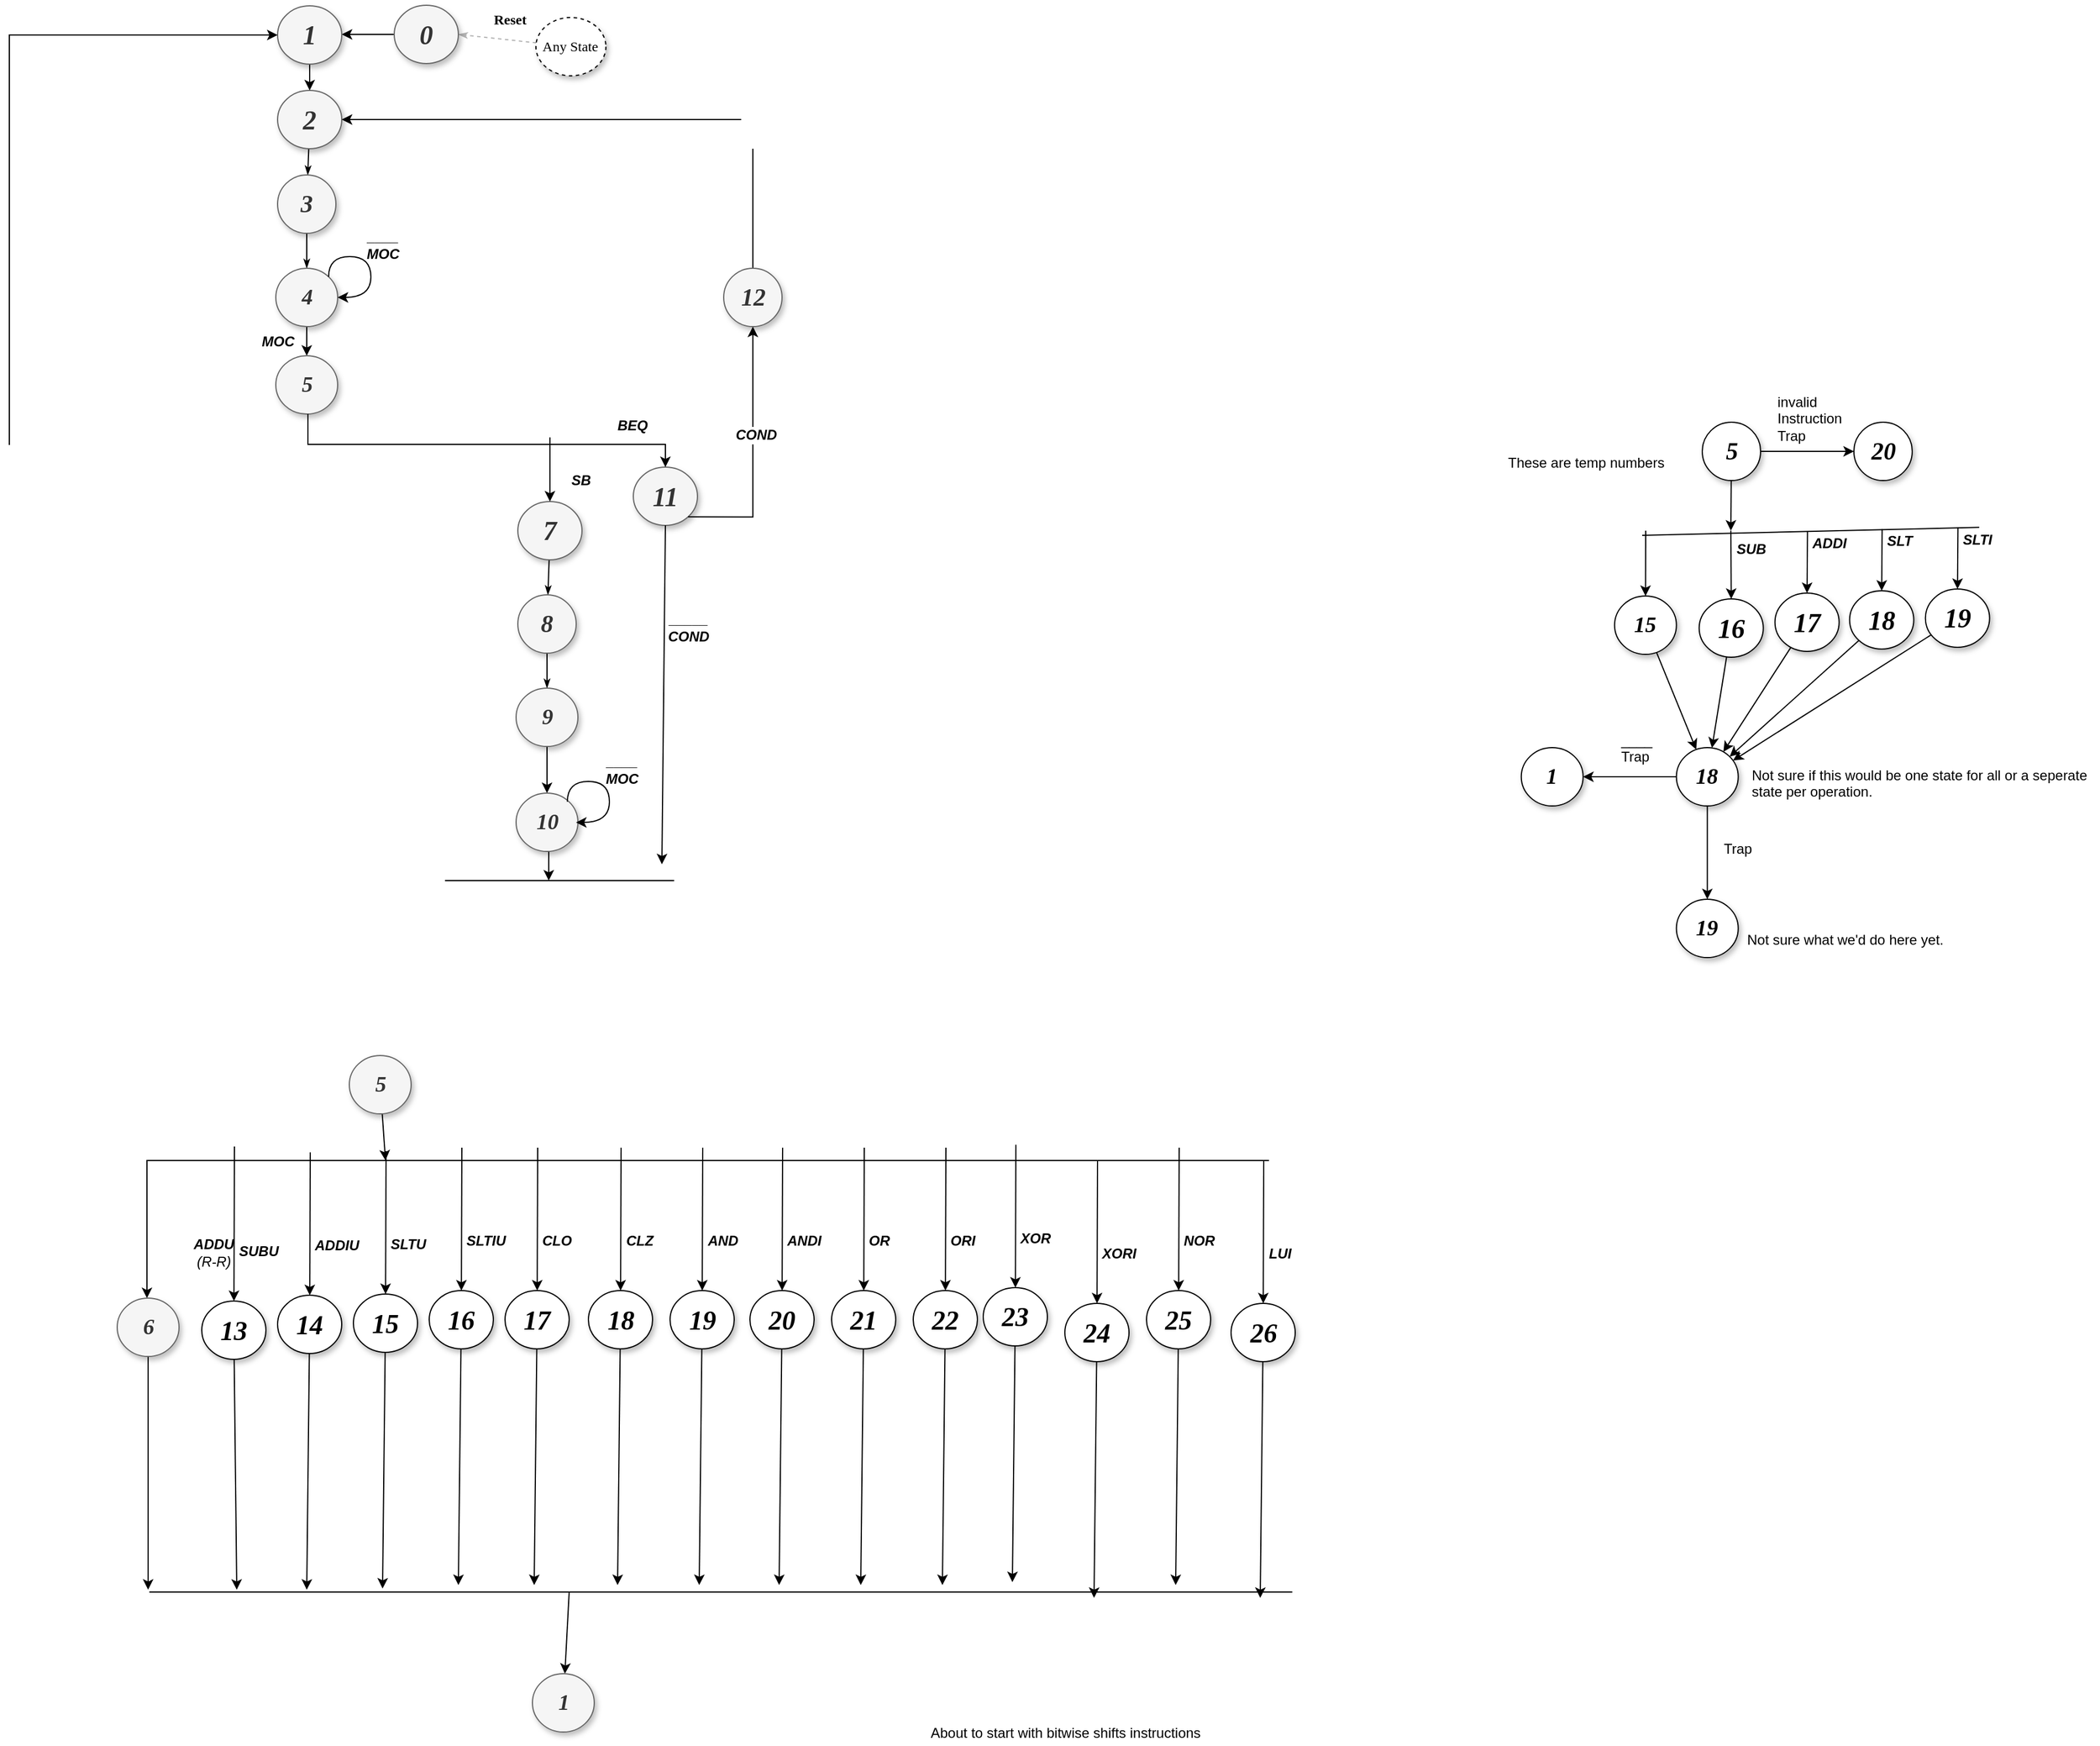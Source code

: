 <mxfile version="10.6.3" type="github"><diagram name="Page-1" id="42789a77-a242-8287-6e28-9cd8cfd52e62"><mxGraphModel dx="1248" dy="2668" grid="1" gridSize="10" guides="1" tooltips="1" connect="1" arrows="1" fold="1" page="1" pageScale="1" pageWidth="1100" pageHeight="850" background="#ffffff" math="0" shadow="0"><root><mxCell id="0"/><mxCell id="1" parent="0"/><mxCell id="1ea317790d2ca983-13" value="&lt;b&gt;Reset&lt;/b&gt;" style="edgeStyle=none;rounded=1;html=1;labelBackgroundColor=none;startArrow=none;startFill=0;startSize=5;endArrow=classicThin;endFill=1;endSize=5;jettySize=auto;orthogonalLoop=1;strokeColor=#B3B3B3;strokeWidth=1;fontFamily=Verdana;fontSize=12;fontColor=#000000;dashed=1;entryX=1;entryY=0.5;entryDx=0;entryDy=0;" parent="1" source="1ea317790d2ca983-1" target="uKqxwGR0IimlFFaPbbWv-47" edge="1"><mxGeometry x="-0.274" y="-17" relative="1" as="geometry"><mxPoint as="offset"/><mxPoint x="511.5" y="20" as="targetPoint"/></mxGeometry></mxCell><mxCell id="1ea317790d2ca983-1" value="Any State" style="ellipse;whiteSpace=wrap;html=1;rounded=0;shadow=1;comic=0;labelBackgroundColor=none;strokeColor=#000000;strokeWidth=1;fillColor=#FFFFFF;fontFamily=Verdana;fontSize=12;fontColor=#000000;align=center;dashed=1;" parent="1" vertex="1"><mxGeometry x="541.483" y="-40" width="60" height="50" as="geometry"/></mxCell><mxCell id="1ea317790d2ca983-19" value="" style="edgeStyle=none;rounded=1;html=1;labelBackgroundColor=none;startArrow=none;startFill=0;startSize=5;endArrow=classicThin;endFill=1;endSize=5;jettySize=auto;orthogonalLoop=1;strokeColor=#000000;strokeWidth=1;fontFamily=Verdana;fontSize=12;fontColor=#000000;" parent="1" source="1ea317790d2ca983-9" target="1ea317790d2ca983-10" edge="1"><mxGeometry relative="1" as="geometry"/></mxCell><mxCell id="1ea317790d2ca983-9" value="&lt;b&gt;&lt;i&gt;&lt;font style=&quot;font-size: 23px&quot;&gt;2&lt;/font&gt;&lt;/i&gt;&lt;/b&gt;" style="ellipse;whiteSpace=wrap;html=1;rounded=0;shadow=1;comic=0;labelBackgroundColor=none;strokeColor=#666666;strokeWidth=1;fillColor=#f5f5f5;fontFamily=Verdana;fontSize=12;fontColor=#333333;align=center;" parent="1" vertex="1"><mxGeometry x="320" y="22.5" width="55" height="50" as="geometry"/></mxCell><mxCell id="aKx4nscTGAMeIMMqZuMY-2" value="" style="edgeStyle=orthogonalEdgeStyle;rounded=0;orthogonalLoop=1;jettySize=auto;html=1;exitX=0;exitY=0.5;exitDx=0;exitDy=0;" parent="1" source="uKqxwGR0IimlFFaPbbWv-47" target="aKx4nscTGAMeIMMqZuMY-1" edge="1"><mxGeometry relative="1" as="geometry"><Array as="points"><mxPoint x="401.5" y="-26"/><mxPoint x="401.5" y="-26"/></Array></mxGeometry></mxCell><mxCell id="uKqxwGR0IimlFFaPbbWv-47" value="&lt;b&gt;&lt;i&gt;&lt;font style=&quot;font-size: 23px&quot;&gt;0&lt;/font&gt;&lt;/i&gt;&lt;/b&gt;" style="ellipse;whiteSpace=wrap;html=1;rounded=0;shadow=1;comic=0;labelBackgroundColor=none;strokeColor=#666666;strokeWidth=1;fillColor=#f5f5f5;fontFamily=Verdana;fontSize=12;fontColor=#333333;align=center;" parent="1" vertex="1"><mxGeometry x="420" y="-50.5" width="55" height="50" as="geometry"/></mxCell><mxCell id="aKx4nscTGAMeIMMqZuMY-3" value="" style="edgeStyle=orthogonalEdgeStyle;rounded=0;orthogonalLoop=1;jettySize=auto;html=1;entryX=0.5;entryY=0;entryDx=0;entryDy=0;" parent="1" source="aKx4nscTGAMeIMMqZuMY-1" target="1ea317790d2ca983-9" edge="1"><mxGeometry relative="1" as="geometry"><mxPoint x="347.5" y="80" as="targetPoint"/><Array as="points"/></mxGeometry></mxCell><mxCell id="aKx4nscTGAMeIMMqZuMY-1" value="&lt;b&gt;&lt;i&gt;&lt;font style=&quot;font-size: 23px&quot;&gt;1&lt;/font&gt;&lt;/i&gt;&lt;/b&gt;" style="ellipse;whiteSpace=wrap;html=1;rounded=0;shadow=1;comic=0;labelBackgroundColor=none;strokeColor=#666666;strokeWidth=1;fillColor=#f5f5f5;fontFamily=Verdana;fontSize=12;fontColor=#333333;align=center;" parent="1" vertex="1"><mxGeometry x="320" y="-50" width="55" height="50" as="geometry"/></mxCell><mxCell id="1ea317790d2ca983-20" value="" style="edgeStyle=none;rounded=1;html=1;labelBackgroundColor=none;startArrow=none;startFill=0;startSize=5;endArrow=classicThin;endFill=1;endSize=5;jettySize=auto;orthogonalLoop=1;strokeColor=#000000;strokeWidth=1;fontFamily=Verdana;fontSize=12;fontColor=#000000;" parent="1" source="1ea317790d2ca983-10" target="1ea317790d2ca983-11" edge="1"><mxGeometry relative="1" as="geometry"/></mxCell><mxCell id="1ea317790d2ca983-10" value="&lt;span&gt;&lt;b&gt;&lt;i&gt;&lt;font style=&quot;font-size: 21px&quot;&gt;3&lt;/font&gt;&lt;/i&gt;&lt;/b&gt;&lt;/span&gt;" style="ellipse;whiteSpace=wrap;html=1;rounded=0;shadow=1;comic=0;labelBackgroundColor=none;strokeColor=#666666;strokeWidth=1;fillColor=#f5f5f5;fontFamily=Verdana;fontSize=12;fontColor=#333333;align=center;" parent="1" vertex="1"><mxGeometry x="320" y="95" width="50" height="50" as="geometry"/></mxCell><mxCell id="bcud0nFX6ZGwP2E4GqIH-2" value="" style="edgeStyle=orthogonalEdgeStyle;rounded=0;orthogonalLoop=1;jettySize=auto;html=1;" parent="1" source="1ea317790d2ca983-11" target="bcud0nFX6ZGwP2E4GqIH-1" edge="1"><mxGeometry relative="1" as="geometry"/></mxCell><mxCell id="1ea317790d2ca983-11" value="&lt;span&gt;&lt;b&gt;&lt;i&gt;&lt;font style=&quot;font-size: 19px&quot;&gt;4&lt;/font&gt;&lt;/i&gt;&lt;/b&gt;&lt;/span&gt;" style="ellipse;whiteSpace=wrap;html=1;rounded=0;shadow=1;comic=0;labelBackgroundColor=none;strokeColor=#666666;strokeWidth=1;fillColor=#f5f5f5;fontFamily=Verdana;fontSize=12;fontColor=#333333;align=center;" parent="1" vertex="1"><mxGeometry x="318.5" y="175" width="53" height="50" as="geometry"/></mxCell><mxCell id="bcud0nFX6ZGwP2E4GqIH-1" value="&lt;span&gt;&lt;b&gt;&lt;i&gt;&lt;font style=&quot;font-size: 19px&quot;&gt;5&lt;/font&gt;&lt;/i&gt;&lt;/b&gt;&lt;/span&gt;" style="ellipse;whiteSpace=wrap;html=1;rounded=0;shadow=1;comic=0;labelBackgroundColor=none;strokeColor=#666666;strokeWidth=1;fillColor=#f5f5f5;fontFamily=Verdana;fontSize=12;fontColor=#333333;align=center;" parent="1" vertex="1"><mxGeometry x="318.5" y="250" width="53" height="50" as="geometry"/></mxCell><mxCell id="iE-XOIRhgxUjTZOWVVyg-8" style="edgeStyle=orthogonalEdgeStyle;rounded=0;orthogonalLoop=1;jettySize=auto;html=1;exitX=1;exitY=0;exitDx=0;exitDy=0;entryX=1;entryY=0.5;entryDx=0;entryDy=0;curved=1;" parent="1" source="1ea317790d2ca983-11" target="1ea317790d2ca983-11" edge="1"><mxGeometry relative="1" as="geometry"><Array as="points"><mxPoint x="364" y="165"/><mxPoint x="400" y="165"/><mxPoint x="400" y="200"/></Array></mxGeometry></mxCell><mxCell id="uKqxwGR0IimlFFaPbbWv-1" value="&lt;b&gt;&lt;i&gt;____&lt;br&gt;MOC&lt;/i&gt;&lt;/b&gt;" style="text;html=1;resizable=0;points=[];align=center;verticalAlign=middle;labelBackgroundColor=#ffffff;horizontal=1;" parent="iE-XOIRhgxUjTZOWVVyg-8" vertex="1" connectable="0"><mxGeometry x="-0.225" y="-4" relative="1" as="geometry"><mxPoint x="18" y="-14" as="offset"/></mxGeometry></mxCell><mxCell id="bcud0nFX6ZGwP2E4GqIH-3" value="&lt;b&gt;&lt;i&gt;MOC&lt;/i&gt;&lt;/b&gt;" style="text;html=1;resizable=0;points=[];align=center;verticalAlign=middle;labelBackgroundColor=#ffffff;horizontal=1;" parent="iE-XOIRhgxUjTZOWVVyg-8" vertex="1" connectable="0"><mxGeometry x="-0.225" y="-4" relative="1" as="geometry"><mxPoint x="-72" y="68.5" as="offset"/></mxGeometry></mxCell><mxCell id="uKqxwGR0IimlFFaPbbWv-10" value="" style="endArrow=classic;html=1;edgeStyle=orthogonalEdgeStyle;rounded=0;" parent="1" target="aKx4nscTGAMeIMMqZuMY-1" edge="1"><mxGeometry width="50" height="50" relative="1" as="geometry"><mxPoint x="660" y="700" as="sourcePoint"/><mxPoint x="68.5" y="245" as="targetPoint"/><Array as="points"><mxPoint x="90" y="700"/><mxPoint x="90" y="-25"/></Array></mxGeometry></mxCell><mxCell id="uKqxwGR0IimlFFaPbbWv-19" value="" style="edgeStyle=none;rounded=1;html=1;labelBackgroundColor=none;startArrow=none;startFill=0;startSize=5;endArrow=classicThin;endFill=1;endSize=5;jettySize=auto;orthogonalLoop=1;strokeColor=#000000;strokeWidth=1;fontFamily=Verdana;fontSize=12;fontColor=#000000;" parent="1" source="uKqxwGR0IimlFFaPbbWv-20" target="uKqxwGR0IimlFFaPbbWv-22" edge="1"><mxGeometry relative="1" as="geometry"/></mxCell><mxCell id="uKqxwGR0IimlFFaPbbWv-20" value="&lt;span style=&quot;font-size: 23px&quot;&gt;&lt;b&gt;&lt;i&gt;7&lt;/i&gt;&lt;/b&gt;&lt;/span&gt;" style="ellipse;whiteSpace=wrap;html=1;rounded=0;shadow=1;comic=0;labelBackgroundColor=none;strokeColor=#666666;strokeWidth=1;fillColor=#f5f5f5;fontFamily=Verdana;fontSize=12;fontColor=#333333;align=center;" parent="1" vertex="1"><mxGeometry x="526" y="375" width="55" height="50" as="geometry"/></mxCell><mxCell id="uKqxwGR0IimlFFaPbbWv-21" value="" style="edgeStyle=none;rounded=1;html=1;labelBackgroundColor=none;startArrow=none;startFill=0;startSize=5;endArrow=classicThin;endFill=1;endSize=5;jettySize=auto;orthogonalLoop=1;strokeColor=#000000;strokeWidth=1;fontFamily=Verdana;fontSize=12;fontColor=#000000;" parent="1" source="uKqxwGR0IimlFFaPbbWv-22" target="uKqxwGR0IimlFFaPbbWv-24" edge="1"><mxGeometry relative="1" as="geometry"/></mxCell><mxCell id="uKqxwGR0IimlFFaPbbWv-22" value="&lt;span&gt;&lt;b&gt;&lt;i&gt;&lt;font style=&quot;font-size: 21px&quot;&gt;8&lt;/font&gt;&lt;/i&gt;&lt;/b&gt;&lt;/span&gt;" style="ellipse;whiteSpace=wrap;html=1;rounded=0;shadow=1;comic=0;labelBackgroundColor=none;strokeColor=#666666;strokeWidth=1;fillColor=#f5f5f5;fontFamily=Verdana;fontSize=12;fontColor=#333333;align=center;" parent="1" vertex="1"><mxGeometry x="526" y="455" width="50" height="50" as="geometry"/></mxCell><mxCell id="uKqxwGR0IimlFFaPbbWv-28" value="" style="edgeStyle=orthogonalEdgeStyle;rounded=0;orthogonalLoop=1;jettySize=auto;html=1;" parent="1" source="uKqxwGR0IimlFFaPbbWv-24" target="uKqxwGR0IimlFFaPbbWv-27" edge="1"><mxGeometry relative="1" as="geometry"/></mxCell><mxCell id="uKqxwGR0IimlFFaPbbWv-24" value="&lt;span&gt;&lt;b&gt;&lt;i&gt;&lt;font style=&quot;font-size: 19px&quot;&gt;9&lt;/font&gt;&lt;/i&gt;&lt;/b&gt;&lt;/span&gt;" style="ellipse;whiteSpace=wrap;html=1;rounded=0;shadow=1;comic=0;labelBackgroundColor=none;strokeColor=#666666;strokeWidth=1;fillColor=#f5f5f5;fontFamily=Verdana;fontSize=12;fontColor=#333333;align=center;" parent="1" vertex="1"><mxGeometry x="524.5" y="535" width="53" height="50" as="geometry"/></mxCell><mxCell id="uKqxwGR0IimlFFaPbbWv-29" style="edgeStyle=orthogonalEdgeStyle;rounded=0;orthogonalLoop=1;jettySize=auto;html=1;exitX=0.5;exitY=1;exitDx=0;exitDy=0;strokeColor=#000000;" parent="1" source="uKqxwGR0IimlFFaPbbWv-27" edge="1"><mxGeometry relative="1" as="geometry"><mxPoint x="552.5" y="700" as="targetPoint"/></mxGeometry></mxCell><mxCell id="uKqxwGR0IimlFFaPbbWv-27" value="&lt;span&gt;&lt;b&gt;&lt;i&gt;&lt;font style=&quot;font-size: 19px&quot;&gt;10&lt;/font&gt;&lt;/i&gt;&lt;/b&gt;&lt;/span&gt;" style="ellipse;whiteSpace=wrap;html=1;rounded=0;shadow=1;comic=0;labelBackgroundColor=none;strokeColor=#666666;strokeWidth=1;fillColor=#f5f5f5;fontFamily=Verdana;fontSize=12;fontColor=#333333;align=center;" parent="1" vertex="1"><mxGeometry x="524.5" y="625" width="53" height="50" as="geometry"/></mxCell><mxCell id="uKqxwGR0IimlFFaPbbWv-31" style="edgeStyle=orthogonalEdgeStyle;rounded=0;orthogonalLoop=1;jettySize=auto;html=1;exitX=1;exitY=0;exitDx=0;exitDy=0;entryX=1;entryY=0.5;entryDx=0;entryDy=0;curved=1;" parent="1" edge="1"><mxGeometry relative="1" as="geometry"><Array as="points"><mxPoint x="568.5" y="615"/><mxPoint x="604.5" y="615"/><mxPoint x="604.5" y="650"/></Array><mxPoint x="568.429" y="632.429" as="sourcePoint"/><mxPoint x="575.857" y="650.143" as="targetPoint"/></mxGeometry></mxCell><mxCell id="uKqxwGR0IimlFFaPbbWv-32" value="&lt;b&gt;&lt;i&gt;____&lt;br&gt;MOC&lt;/i&gt;&lt;/b&gt;" style="text;html=1;resizable=0;points=[];align=center;verticalAlign=middle;labelBackgroundColor=#ffffff;horizontal=1;" parent="uKqxwGR0IimlFFaPbbWv-31" vertex="1" connectable="0"><mxGeometry x="-0.225" y="-4" relative="1" as="geometry"><mxPoint x="18" y="-14" as="offset"/></mxGeometry></mxCell><mxCell id="uKqxwGR0IimlFFaPbbWv-34" value="&lt;span style=&quot;font-size: 23px&quot;&gt;&lt;b&gt;&lt;i&gt;11&lt;/i&gt;&lt;/b&gt;&lt;/span&gt;" style="ellipse;whiteSpace=wrap;html=1;rounded=0;shadow=1;comic=0;labelBackgroundColor=none;strokeColor=#666666;strokeWidth=1;fillColor=#f5f5f5;fontFamily=Verdana;fontSize=12;fontColor=#333333;align=center;" parent="1" vertex="1"><mxGeometry x="625" y="345.5" width="55" height="50" as="geometry"/></mxCell><mxCell id="uKqxwGR0IimlFFaPbbWv-39" style="rounded=0;jumpSize=0;orthogonalLoop=1;jettySize=auto;html=1;exitX=0.5;exitY=1;exitDx=0;exitDy=0;strokeColor=#000000;" parent="1" source="uKqxwGR0IimlFFaPbbWv-34" edge="1"><mxGeometry relative="1" as="geometry"><mxPoint x="649.5" y="686" as="targetPoint"/><mxPoint x="650.5" y="476" as="sourcePoint"/></mxGeometry></mxCell><mxCell id="uKqxwGR0IimlFFaPbbWv-42" value="&lt;b&gt;&lt;i&gt;_____&lt;br&gt;COND&lt;/i&gt;&lt;/b&gt;&lt;br&gt;" style="text;html=1;resizable=0;points=[];align=center;verticalAlign=middle;labelBackgroundColor=#ffffff;" parent="uKqxwGR0IimlFFaPbbWv-39" vertex="1" connectable="0"><mxGeometry x="-0.396" y="2" relative="1" as="geometry"><mxPoint x="18" as="offset"/></mxGeometry></mxCell><mxCell id="uKqxwGR0IimlFFaPbbWv-41" value="" style="edgeStyle=orthogonalEdgeStyle;rounded=0;jumpSize=0;orthogonalLoop=1;jettySize=auto;html=1;strokeColor=#000000;exitX=1;exitY=1;exitDx=0;exitDy=0;" parent="1" source="uKqxwGR0IimlFFaPbbWv-34" target="uKqxwGR0IimlFFaPbbWv-40" edge="1"><mxGeometry relative="1" as="geometry"><mxPoint x="674.995" y="451" as="sourcePoint"/></mxGeometry></mxCell><mxCell id="uKqxwGR0IimlFFaPbbWv-44" value="&lt;b&gt;&lt;i&gt;COND&lt;/i&gt;&lt;/b&gt;" style="text;html=1;resizable=0;points=[];align=center;verticalAlign=middle;labelBackgroundColor=#ffffff;" parent="uKqxwGR0IimlFFaPbbWv-41" vertex="1" connectable="0"><mxGeometry x="0.002" y="-5" relative="1" as="geometry"><mxPoint x="-3" y="-17" as="offset"/></mxGeometry></mxCell><mxCell id="uKqxwGR0IimlFFaPbbWv-43" style="edgeStyle=orthogonalEdgeStyle;rounded=0;jumpSize=0;orthogonalLoop=1;jettySize=auto;html=1;strokeColor=#000000;entryX=1;entryY=0.5;entryDx=0;entryDy=0;" parent="1" source="uKqxwGR0IimlFFaPbbWv-40" target="1ea317790d2ca983-9" edge="1"><mxGeometry relative="1" as="geometry"><mxPoint x="596.5" y="650" as="targetPoint"/><Array as="points"><mxPoint x="728" y="48"/></Array></mxGeometry></mxCell><mxCell id="uKqxwGR0IimlFFaPbbWv-40" value="&lt;span&gt;&lt;b&gt;&lt;i&gt;&lt;font style=&quot;font-size: 21px&quot;&gt;12&lt;/font&gt;&lt;/i&gt;&lt;/b&gt;&lt;/span&gt;" style="ellipse;whiteSpace=wrap;html=1;rounded=0;shadow=1;comic=0;labelBackgroundColor=none;strokeColor=#666666;strokeWidth=1;fillColor=#f5f5f5;fontFamily=Verdana;fontSize=12;fontColor=#333333;align=center;" parent="1" vertex="1"><mxGeometry x="702.5" y="175" width="50" height="50" as="geometry"/></mxCell><mxCell id="uKqxwGR0IimlFFaPbbWv-37" value="" style="endArrow=classic;html=1;strokeColor=#000000;edgeStyle=orthogonalEdgeStyle;rounded=0;jumpSize=0;entryX=0.5;entryY=0;entryDx=0;entryDy=0;" parent="1" target="uKqxwGR0IimlFFaPbbWv-34" edge="1" source="bcud0nFX6ZGwP2E4GqIH-1"><mxGeometry width="50" height="50" relative="1" as="geometry"><mxPoint x="210" y="325" as="sourcePoint"/><mxPoint x="501" y="354.5" as="targetPoint"/><Array as="points"><mxPoint x="346" y="326"/><mxPoint x="653" y="326"/></Array></mxGeometry></mxCell><mxCell id="uKqxwGR0IimlFFaPbbWv-38" value="&lt;b&gt;&lt;i&gt;BEQ&lt;/i&gt;&lt;/b&gt;" style="text;html=1;resizable=0;points=[];align=center;verticalAlign=middle;labelBackgroundColor=#ffffff;" parent="uKqxwGR0IimlFFaPbbWv-37" vertex="1" connectable="0"><mxGeometry x="0.75" relative="1" as="geometry"><mxPoint x="-4" y="-16" as="offset"/></mxGeometry></mxCell><mxCell id="tsLCzt4dlTwDouyUtB1z-1" value="" style="endArrow=classic;html=1;" parent="1" target="uKqxwGR0IimlFFaPbbWv-20" edge="1"><mxGeometry width="50" height="50" relative="1" as="geometry"><mxPoint x="553.5" y="320" as="sourcePoint"/><mxPoint x="958.5" y="320" as="targetPoint"/></mxGeometry></mxCell><mxCell id="tsLCzt4dlTwDouyUtB1z-2" value="&lt;b&gt;&lt;i&gt;SB&lt;/i&gt;&lt;/b&gt;" style="text;html=1;resizable=0;points=[];autosize=1;align=left;verticalAlign=top;spacingTop=-4;" parent="1" vertex="1"><mxGeometry x="569.5" y="347" width="30" height="20" as="geometry"/></mxCell><mxCell id="JVg4VYo9hNGyhG9jcQ3E-26" value="" style="edgeStyle=none;rounded=0;orthogonalLoop=1;jettySize=auto;html=1;" edge="1" parent="1" source="JVg4VYo9hNGyhG9jcQ3E-13" target="JVg4VYo9hNGyhG9jcQ3E-25"><mxGeometry relative="1" as="geometry"/></mxCell><mxCell id="JVg4VYo9hNGyhG9jcQ3E-13" value="&lt;span&gt;&lt;b&gt;&lt;i&gt;&lt;font style=&quot;font-size: 19px&quot;&gt;15&lt;/font&gt;&lt;/i&gt;&lt;/b&gt;&lt;/span&gt;" style="ellipse;whiteSpace=wrap;html=1;rounded=0;shadow=1;comic=0;labelBackgroundColor=none;strokeColor=#000000;strokeWidth=1;fillColor=#FFFFFF;fontFamily=Verdana;fontSize=12;fontColor=#000000;align=center;" vertex="1" parent="1"><mxGeometry x="1466.327" y="456" width="53" height="50" as="geometry"/></mxCell><mxCell id="JVg4VYo9hNGyhG9jcQ3E-30" value="" style="edgeStyle=none;rounded=0;orthogonalLoop=1;jettySize=auto;html=1;" edge="1" parent="1" source="JVg4VYo9hNGyhG9jcQ3E-25" target="JVg4VYo9hNGyhG9jcQ3E-29"><mxGeometry relative="1" as="geometry"/></mxCell><mxCell id="JVg4VYo9hNGyhG9jcQ3E-33" value="" style="edgeStyle=none;rounded=0;orthogonalLoop=1;jettySize=auto;html=1;" edge="1" parent="1" source="JVg4VYo9hNGyhG9jcQ3E-25" target="JVg4VYo9hNGyhG9jcQ3E-32"><mxGeometry relative="1" as="geometry"/></mxCell><mxCell id="JVg4VYo9hNGyhG9jcQ3E-25" value="&lt;span&gt;&lt;b&gt;&lt;i&gt;&lt;font style=&quot;font-size: 19px&quot;&gt;18&lt;/font&gt;&lt;/i&gt;&lt;/b&gt;&lt;/span&gt;" style="ellipse;whiteSpace=wrap;html=1;rounded=0;shadow=1;comic=0;labelBackgroundColor=none;strokeColor=#000000;strokeWidth=1;fillColor=#FFFFFF;fontFamily=Verdana;fontSize=12;fontColor=#000000;align=center;" vertex="1" parent="1"><mxGeometry x="1519.327" y="586" width="53" height="50" as="geometry"/></mxCell><mxCell id="JVg4VYo9hNGyhG9jcQ3E-32" value="&lt;span&gt;&lt;b&gt;&lt;i&gt;&lt;font style=&quot;font-size: 19px&quot;&gt;19&lt;/font&gt;&lt;/i&gt;&lt;/b&gt;&lt;/span&gt;" style="ellipse;whiteSpace=wrap;html=1;rounded=0;shadow=1;comic=0;labelBackgroundColor=none;strokeColor=#000000;strokeWidth=1;fillColor=#FFFFFF;fontFamily=Verdana;fontSize=12;fontColor=#000000;align=center;" vertex="1" parent="1"><mxGeometry x="1519.327" y="716" width="53" height="50" as="geometry"/></mxCell><mxCell id="JVg4VYo9hNGyhG9jcQ3E-29" value="&lt;span&gt;&lt;b&gt;&lt;i&gt;&lt;font style=&quot;font-size: 19px&quot;&gt;1&lt;/font&gt;&lt;/i&gt;&lt;/b&gt;&lt;/span&gt;" style="ellipse;whiteSpace=wrap;html=1;rounded=0;shadow=1;comic=0;labelBackgroundColor=none;strokeColor=#000000;strokeWidth=1;fillColor=#FFFFFF;fontFamily=Verdana;fontSize=12;fontColor=#000000;align=center;" vertex="1" parent="1"><mxGeometry x="1386.327" y="586" width="53" height="50" as="geometry"/></mxCell><mxCell id="JVg4VYo9hNGyhG9jcQ3E-14" value="&lt;span style=&quot;font-size: 23px&quot;&gt;&lt;b&gt;&lt;i&gt;16&lt;/i&gt;&lt;/b&gt;&lt;/span&gt;" style="ellipse;whiteSpace=wrap;html=1;rounded=0;shadow=1;comic=0;labelBackgroundColor=none;strokeColor=#000000;strokeWidth=1;fillColor=#FFFFFF;fontFamily=Verdana;fontSize=12;fontColor=#000000;align=center;" vertex="1" parent="1"><mxGeometry x="1538.827" y="458.5" width="55" height="50" as="geometry"/></mxCell><mxCell id="JVg4VYo9hNGyhG9jcQ3E-15" value="&lt;b&gt;&lt;i&gt;SUB&lt;/i&gt;&lt;/b&gt;" style="text;html=1;resizable=0;points=[];autosize=1;align=left;verticalAlign=top;spacingTop=-4;" vertex="1" parent="1"><mxGeometry x="1568.827" y="406" width="40" height="20" as="geometry"/></mxCell><mxCell id="JVg4VYo9hNGyhG9jcQ3E-16" value="&lt;span style=&quot;font-size: 23px&quot;&gt;&lt;b&gt;&lt;i&gt;17&lt;/i&gt;&lt;/b&gt;&lt;/span&gt;" style="ellipse;whiteSpace=wrap;html=1;rounded=0;shadow=1;comic=0;labelBackgroundColor=none;strokeColor=#000000;strokeWidth=1;fillColor=#FFFFFF;fontFamily=Verdana;fontSize=12;fontColor=#000000;align=center;" vertex="1" parent="1"><mxGeometry x="1603.827" y="453.5" width="55" height="50" as="geometry"/></mxCell><mxCell id="JVg4VYo9hNGyhG9jcQ3E-17" value="&lt;b&gt;&lt;i&gt;ADDI&lt;/i&gt;&lt;/b&gt;" style="text;html=1;resizable=0;points=[];autosize=1;align=left;verticalAlign=top;spacingTop=-4;" vertex="1" parent="1"><mxGeometry x="1633.827" y="401" width="40" height="20" as="geometry"/></mxCell><mxCell id="JVg4VYo9hNGyhG9jcQ3E-19" value="" style="endArrow=classic;html=1;" edge="1" parent="1" target="JVg4VYo9hNGyhG9jcQ3E-13"><mxGeometry width="50" height="50" relative="1" as="geometry"><mxPoint x="1493" y="400" as="sourcePoint"/><mxPoint x="1400" y="410" as="targetPoint"/></mxGeometry></mxCell><mxCell id="JVg4VYo9hNGyhG9jcQ3E-20" value="" style="endArrow=classic;html=1;" edge="1" parent="1" target="JVg4VYo9hNGyhG9jcQ3E-14"><mxGeometry width="50" height="50" relative="1" as="geometry"><mxPoint x="1566" y="400" as="sourcePoint"/><mxPoint x="1500" y="640" as="targetPoint"/></mxGeometry></mxCell><mxCell id="JVg4VYo9hNGyhG9jcQ3E-21" value="" style="endArrow=classic;html=1;exitX=-0.053;exitY=-0.02;exitDx=0;exitDy=0;exitPerimeter=0;" edge="1" parent="1" source="JVg4VYo9hNGyhG9jcQ3E-17" target="JVg4VYo9hNGyhG9jcQ3E-16"><mxGeometry width="50" height="50" relative="1" as="geometry"><mxPoint x="1600" y="610" as="sourcePoint"/><mxPoint x="1650" y="560" as="targetPoint"/></mxGeometry></mxCell><mxCell id="JVg4VYo9hNGyhG9jcQ3E-22" value="" style="endArrow=none;html=1;entryX=0.403;entryY=-0.018;entryDx=0;entryDy=0;entryPerimeter=0;" edge="1" parent="1" target="JVg4VYo9hNGyhG9jcQ3E-75"><mxGeometry width="50" height="50" relative="1" as="geometry"><mxPoint x="1490" y="404" as="sourcePoint"/><mxPoint x="570" y="730" as="targetPoint"/></mxGeometry></mxCell><mxCell id="JVg4VYo9hNGyhG9jcQ3E-80" value="" style="edgeStyle=none;rounded=0;orthogonalLoop=1;jettySize=auto;html=1;" edge="1" parent="1" source="JVg4VYo9hNGyhG9jcQ3E-23" target="JVg4VYo9hNGyhG9jcQ3E-79"><mxGeometry relative="1" as="geometry"/></mxCell><mxCell id="JVg4VYo9hNGyhG9jcQ3E-23" value="&lt;span&gt;&lt;b&gt;&lt;i&gt;&lt;font style=&quot;font-size: 21px&quot;&gt;5&lt;/font&gt;&lt;/i&gt;&lt;/b&gt;&lt;/span&gt;" style="ellipse;whiteSpace=wrap;html=1;rounded=0;shadow=1;comic=0;labelBackgroundColor=none;strokeColor=#000000;strokeWidth=1;fillColor=#FFFFFF;fontFamily=Verdana;fontSize=12;fontColor=#000000;align=center;" vertex="1" parent="1"><mxGeometry x="1541.5" y="307" width="50" height="50" as="geometry"/></mxCell><mxCell id="JVg4VYo9hNGyhG9jcQ3E-79" value="&lt;span&gt;&lt;b&gt;&lt;i&gt;&lt;font style=&quot;font-size: 21px&quot;&gt;20&lt;/font&gt;&lt;/i&gt;&lt;/b&gt;&lt;/span&gt;" style="ellipse;whiteSpace=wrap;html=1;rounded=0;shadow=1;comic=0;labelBackgroundColor=none;strokeColor=#000000;strokeWidth=1;fillColor=#FFFFFF;fontFamily=Verdana;fontSize=12;fontColor=#000000;align=center;" vertex="1" parent="1"><mxGeometry x="1671.5" y="307" width="50" height="50" as="geometry"/></mxCell><mxCell id="JVg4VYo9hNGyhG9jcQ3E-24" value="" style="endArrow=classic;html=1;" edge="1" parent="1" source="JVg4VYo9hNGyhG9jcQ3E-23"><mxGeometry width="50" height="50" relative="1" as="geometry"><mxPoint x="1700" y="430" as="sourcePoint"/><mxPoint x="1566" y="400" as="targetPoint"/></mxGeometry></mxCell><mxCell id="JVg4VYo9hNGyhG9jcQ3E-27" value="" style="endArrow=classic;html=1;" edge="1" parent="1" source="JVg4VYo9hNGyhG9jcQ3E-14" target="JVg4VYo9hNGyhG9jcQ3E-25"><mxGeometry width="50" height="50" relative="1" as="geometry"><mxPoint x="1640" y="590" as="sourcePoint"/><mxPoint x="1690" y="540" as="targetPoint"/></mxGeometry></mxCell><mxCell id="JVg4VYo9hNGyhG9jcQ3E-28" value="" style="endArrow=classic;html=1;" edge="1" parent="1" source="JVg4VYo9hNGyhG9jcQ3E-16" target="JVg4VYo9hNGyhG9jcQ3E-25"><mxGeometry width="50" height="50" relative="1" as="geometry"><mxPoint x="1670" y="650" as="sourcePoint"/><mxPoint x="1720" y="600" as="targetPoint"/></mxGeometry></mxCell><mxCell id="JVg4VYo9hNGyhG9jcQ3E-31" value="____&lt;br&gt;Trap&lt;br&gt;" style="text;html=1;resizable=0;points=[];autosize=1;align=left;verticalAlign=top;spacingTop=-4;" vertex="1" parent="1"><mxGeometry x="1470" y="570" width="40" height="30" as="geometry"/></mxCell><mxCell id="JVg4VYo9hNGyhG9jcQ3E-34" value="Trap" style="text;html=1;resizable=0;points=[];autosize=1;align=left;verticalAlign=top;spacingTop=-4;" vertex="1" parent="1"><mxGeometry x="1558" y="663" width="40" height="20" as="geometry"/></mxCell><mxCell id="JVg4VYo9hNGyhG9jcQ3E-35" value="Not sure what we'd do here yet." style="text;html=1;resizable=0;points=[];autosize=1;align=left;verticalAlign=top;spacingTop=-4;" vertex="1" parent="1"><mxGeometry x="1578" y="741" width="180" height="20" as="geometry"/></mxCell><mxCell id="JVg4VYo9hNGyhG9jcQ3E-36" value="Not sure if this would be one state for all or a seperate&lt;br&gt;state per operation.&lt;br&gt;" style="text;html=1;resizable=0;points=[];autosize=1;align=left;verticalAlign=top;spacingTop=-4;" vertex="1" parent="1"><mxGeometry x="1581.5" y="600" width="300" height="30" as="geometry"/></mxCell><mxCell id="JVg4VYo9hNGyhG9jcQ3E-42" value="These are temp numbers" style="text;html=1;resizable=0;points=[];autosize=1;align=left;verticalAlign=top;spacingTop=-4;" vertex="1" parent="1"><mxGeometry x="1373" y="332" width="150" height="20" as="geometry"/></mxCell><mxCell id="JVg4VYo9hNGyhG9jcQ3E-67" value="&lt;span style=&quot;font-size: 23px&quot;&gt;&lt;b&gt;&lt;i&gt;18&lt;/i&gt;&lt;/b&gt;&lt;/span&gt;" style="ellipse;whiteSpace=wrap;html=1;rounded=0;shadow=1;comic=0;labelBackgroundColor=none;strokeColor=#000000;strokeWidth=1;fillColor=#FFFFFF;fontFamily=Verdana;fontSize=12;fontColor=#000000;align=center;" vertex="1" parent="1"><mxGeometry x="1667.827" y="451.5" width="55" height="50" as="geometry"/></mxCell><mxCell id="JVg4VYo9hNGyhG9jcQ3E-68" value="&lt;b&gt;&lt;i&gt;SLT&lt;/i&gt;&lt;/b&gt;" style="text;html=1;resizable=0;points=[];autosize=1;align=left;verticalAlign=top;spacingTop=-4;" vertex="1" parent="1"><mxGeometry x="1697.827" y="399" width="40" height="20" as="geometry"/></mxCell><mxCell id="JVg4VYo9hNGyhG9jcQ3E-69" value="" style="endArrow=classic;html=1;exitX=-0.053;exitY=-0.02;exitDx=0;exitDy=0;exitPerimeter=0;" edge="1" source="JVg4VYo9hNGyhG9jcQ3E-68" target="JVg4VYo9hNGyhG9jcQ3E-67" parent="1"><mxGeometry width="50" height="50" relative="1" as="geometry"><mxPoint x="1664" y="608" as="sourcePoint"/><mxPoint x="1714" y="558" as="targetPoint"/></mxGeometry></mxCell><mxCell id="JVg4VYo9hNGyhG9jcQ3E-74" value="&lt;span style=&quot;font-size: 23px&quot;&gt;&lt;b&gt;&lt;i&gt;19&lt;/i&gt;&lt;/b&gt;&lt;/span&gt;" style="ellipse;whiteSpace=wrap;html=1;rounded=0;shadow=1;comic=0;labelBackgroundColor=none;strokeColor=#000000;strokeWidth=1;fillColor=#FFFFFF;fontFamily=Verdana;fontSize=12;fontColor=#000000;align=center;" vertex="1" parent="1"><mxGeometry x="1732.827" y="450" width="55" height="50" as="geometry"/></mxCell><mxCell id="JVg4VYo9hNGyhG9jcQ3E-75" value="&lt;b&gt;&lt;i&gt;SLTI&lt;/i&gt;&lt;/b&gt;" style="text;html=1;resizable=0;points=[];autosize=1;align=left;verticalAlign=top;spacingTop=-4;" vertex="1" parent="1"><mxGeometry x="1762.827" y="397.5" width="40" height="20" as="geometry"/></mxCell><mxCell id="JVg4VYo9hNGyhG9jcQ3E-76" value="" style="endArrow=classic;html=1;exitX=-0.053;exitY=-0.02;exitDx=0;exitDy=0;exitPerimeter=0;" edge="1" source="JVg4VYo9hNGyhG9jcQ3E-75" target="JVg4VYo9hNGyhG9jcQ3E-74" parent="1"><mxGeometry width="50" height="50" relative="1" as="geometry"><mxPoint x="1729" y="606.5" as="sourcePoint"/><mxPoint x="1779" y="556.5" as="targetPoint"/></mxGeometry></mxCell><mxCell id="JVg4VYo9hNGyhG9jcQ3E-77" value="" style="endArrow=classic;html=1;" edge="1" parent="1" source="JVg4VYo9hNGyhG9jcQ3E-67" target="JVg4VYo9hNGyhG9jcQ3E-25"><mxGeometry width="50" height="50" relative="1" as="geometry"><mxPoint x="1627.524" y="510.123" as="sourcePoint"/><mxPoint x="1569.568" y="599.624" as="targetPoint"/></mxGeometry></mxCell><mxCell id="JVg4VYo9hNGyhG9jcQ3E-78" value="" style="endArrow=classic;html=1;" edge="1" parent="1" source="JVg4VYo9hNGyhG9jcQ3E-74" target="JVg4VYo9hNGyhG9jcQ3E-25"><mxGeometry width="50" height="50" relative="1" as="geometry"><mxPoint x="1685.784" y="504.089" as="sourcePoint"/><mxPoint x="1575.025" y="603.767" as="targetPoint"/></mxGeometry></mxCell><mxCell id="JVg4VYo9hNGyhG9jcQ3E-81" value="invalid&lt;br&gt;Instruction&lt;br&gt;Trap&lt;br&gt;" style="text;html=1;resizable=0;points=[];autosize=1;align=left;verticalAlign=top;spacingTop=-4;" vertex="1" parent="1"><mxGeometry x="1604" y="280" width="70" height="40" as="geometry"/></mxCell><mxCell id="JVg4VYo9hNGyhG9jcQ3E-98" value="" style="edgeStyle=orthogonalEdgeStyle;rounded=0;orthogonalLoop=1;jettySize=auto;html=1;" edge="1" parent="1" target="JVg4VYo9hNGyhG9jcQ3E-102"><mxGeometry relative="1" as="geometry"><Array as="points"><mxPoint x="208" y="940"/></Array><mxPoint x="1170" y="940" as="sourcePoint"/></mxGeometry></mxCell><mxCell id="JVg4VYo9hNGyhG9jcQ3E-99" value="&lt;i&gt;&lt;b&gt;ADDU&lt;/b&gt;&lt;br&gt;(R-R)&lt;/i&gt;&lt;br&gt;" style="text;html=1;resizable=0;points=[];align=center;verticalAlign=middle;labelBackgroundColor=#ffffff;" vertex="1" connectable="0" parent="JVg4VYo9hNGyhG9jcQ3E-98"><mxGeometry x="0.365" y="-3" relative="1" as="geometry"><mxPoint x="-168" y="82" as="offset"/></mxGeometry></mxCell><mxCell id="JVg4VYo9hNGyhG9jcQ3E-101" value="" style="edgeStyle=orthogonalEdgeStyle;rounded=0;orthogonalLoop=1;jettySize=auto;html=1;" edge="1" parent="1" source="JVg4VYo9hNGyhG9jcQ3E-102"><mxGeometry relative="1" as="geometry"><mxPoint x="209" y="1308" as="targetPoint"/></mxGeometry></mxCell><mxCell id="JVg4VYo9hNGyhG9jcQ3E-102" value="&lt;span&gt;&lt;b&gt;&lt;i&gt;&lt;font style=&quot;font-size: 19px&quot;&gt;6&lt;/font&gt;&lt;/i&gt;&lt;/b&gt;&lt;/span&gt;" style="ellipse;whiteSpace=wrap;html=1;rounded=0;shadow=1;comic=0;labelBackgroundColor=none;strokeColor=#666666;strokeWidth=1;fillColor=#f5f5f5;fontFamily=Verdana;fontSize=12;fontColor=#333333;align=center;" vertex="1" parent="1"><mxGeometry x="182.5" y="1058" width="53" height="50" as="geometry"/></mxCell><mxCell id="JVg4VYo9hNGyhG9jcQ3E-103" value="" style="endArrow=classic;html=1;" edge="1" parent="1" source="JVg4VYo9hNGyhG9jcQ3E-156"><mxGeometry width="50" height="50" relative="1" as="geometry"><mxPoint x="412.5" y="910" as="sourcePoint"/><mxPoint x="412.5" y="940" as="targetPoint"/></mxGeometry></mxCell><mxCell id="JVg4VYo9hNGyhG9jcQ3E-104" value="&lt;span style=&quot;font-size: 23px&quot;&gt;&lt;b&gt;&lt;i&gt;13&lt;/i&gt;&lt;/b&gt;&lt;/span&gt;" style="ellipse;whiteSpace=wrap;html=1;rounded=0;shadow=1;comic=0;labelBackgroundColor=none;strokeColor=#000000;strokeWidth=1;fillColor=#FFFFFF;fontFamily=Verdana;fontSize=12;fontColor=#000000;align=center;" vertex="1" parent="1"><mxGeometry x="255" y="1060.5" width="55" height="50" as="geometry"/></mxCell><mxCell id="JVg4VYo9hNGyhG9jcQ3E-105" value="" style="endArrow=classic;html=1;" edge="1" parent="1" target="JVg4VYo9hNGyhG9jcQ3E-104"><mxGeometry width="50" height="50" relative="1" as="geometry"><mxPoint x="283" y="928" as="sourcePoint"/><mxPoint x="687.5" y="1005.5" as="targetPoint"/></mxGeometry></mxCell><mxCell id="JVg4VYo9hNGyhG9jcQ3E-106" value="&lt;b&gt;&lt;i&gt;SUBU&lt;/i&gt;&lt;/b&gt;" style="text;html=1;resizable=0;points=[];autosize=1;align=left;verticalAlign=top;spacingTop=-4;" vertex="1" parent="1"><mxGeometry x="285" y="1008" width="50" height="20" as="geometry"/></mxCell><mxCell id="JVg4VYo9hNGyhG9jcQ3E-107" value="" style="rounded=0;orthogonalLoop=1;jettySize=auto;html=1;" edge="1" parent="1" source="JVg4VYo9hNGyhG9jcQ3E-104"><mxGeometry relative="1" as="geometry"><mxPoint x="285" y="1308" as="targetPoint"/><mxPoint x="284.5" y="1108" as="sourcePoint"/></mxGeometry></mxCell><mxCell id="JVg4VYo9hNGyhG9jcQ3E-108" value="&lt;span style=&quot;font-size: 23px&quot;&gt;&lt;b&gt;&lt;i&gt;14&lt;/i&gt;&lt;/b&gt;&lt;/span&gt;" style="ellipse;whiteSpace=wrap;html=1;rounded=0;shadow=1;comic=0;labelBackgroundColor=none;strokeColor=#000000;strokeWidth=1;fillColor=#FFFFFF;fontFamily=Verdana;fontSize=12;fontColor=#000000;align=center;" vertex="1" parent="1"><mxGeometry x="320" y="1055.5" width="55" height="50" as="geometry"/></mxCell><mxCell id="JVg4VYo9hNGyhG9jcQ3E-109" value="" style="endArrow=classic;html=1;" edge="1" parent="1" target="JVg4VYo9hNGyhG9jcQ3E-108"><mxGeometry width="50" height="50" relative="1" as="geometry"><mxPoint x="348" y="933" as="sourcePoint"/><mxPoint x="752.5" y="1000.5" as="targetPoint"/></mxGeometry></mxCell><mxCell id="JVg4VYo9hNGyhG9jcQ3E-110" value="&lt;b&gt;&lt;i&gt;ADDIU&lt;/i&gt;&lt;/b&gt;" style="text;html=1;resizable=0;points=[];autosize=1;align=left;verticalAlign=top;spacingTop=-4;" vertex="1" parent="1"><mxGeometry x="350" y="1003" width="50" height="20" as="geometry"/></mxCell><mxCell id="JVg4VYo9hNGyhG9jcQ3E-111" value="" style="rounded=0;orthogonalLoop=1;jettySize=auto;html=1;" edge="1" parent="1" source="JVg4VYo9hNGyhG9jcQ3E-108"><mxGeometry relative="1" as="geometry"><mxPoint x="345" y="1308" as="targetPoint"/><mxPoint x="292.725" y="1120.499" as="sourcePoint"/></mxGeometry></mxCell><mxCell id="JVg4VYo9hNGyhG9jcQ3E-112" value="&lt;span style=&quot;font-size: 23px&quot;&gt;&lt;b&gt;&lt;i&gt;15&lt;/i&gt;&lt;/b&gt;&lt;/span&gt;" style="ellipse;whiteSpace=wrap;html=1;rounded=0;shadow=1;comic=0;labelBackgroundColor=none;strokeColor=#000000;strokeWidth=1;fillColor=#FFFFFF;fontFamily=Verdana;fontSize=12;fontColor=#000000;align=center;" vertex="1" parent="1"><mxGeometry x="385" y="1054.5" width="55" height="50" as="geometry"/></mxCell><mxCell id="JVg4VYo9hNGyhG9jcQ3E-113" value="" style="endArrow=classic;html=1;" edge="1" parent="1" target="JVg4VYo9hNGyhG9jcQ3E-112"><mxGeometry width="50" height="50" relative="1" as="geometry"><mxPoint x="413" y="932" as="sourcePoint"/><mxPoint x="817.5" y="999.5" as="targetPoint"/></mxGeometry></mxCell><mxCell id="JVg4VYo9hNGyhG9jcQ3E-114" value="&lt;b&gt;&lt;i&gt;SLTU&lt;/i&gt;&lt;/b&gt;" style="text;html=1;resizable=0;points=[];autosize=1;align=left;verticalAlign=top;spacingTop=-4;" vertex="1" parent="1"><mxGeometry x="415" y="1002" width="50" height="20" as="geometry"/></mxCell><mxCell id="JVg4VYo9hNGyhG9jcQ3E-115" value="" style="rounded=0;orthogonalLoop=1;jettySize=auto;html=1;" edge="1" parent="1" source="JVg4VYo9hNGyhG9jcQ3E-112"><mxGeometry relative="1" as="geometry"><mxPoint x="410" y="1307" as="targetPoint"/><mxPoint x="357.725" y="1119.499" as="sourcePoint"/></mxGeometry></mxCell><mxCell id="JVg4VYo9hNGyhG9jcQ3E-116" value="&lt;span style=&quot;font-size: 23px&quot;&gt;&lt;b&gt;&lt;i&gt;16&lt;/i&gt;&lt;/b&gt;&lt;/span&gt;" style="ellipse;whiteSpace=wrap;html=1;rounded=0;shadow=1;comic=0;labelBackgroundColor=none;strokeColor=#000000;strokeWidth=1;fillColor=#FFFFFF;fontFamily=Verdana;fontSize=12;fontColor=#000000;align=center;" vertex="1" parent="1"><mxGeometry x="450" y="1051.5" width="55" height="50" as="geometry"/></mxCell><mxCell id="JVg4VYo9hNGyhG9jcQ3E-117" value="" style="endArrow=classic;html=1;" edge="1" parent="1" target="JVg4VYo9hNGyhG9jcQ3E-116"><mxGeometry width="50" height="50" relative="1" as="geometry"><mxPoint x="478" y="929" as="sourcePoint"/><mxPoint x="882.5" y="996.5" as="targetPoint"/></mxGeometry></mxCell><mxCell id="JVg4VYo9hNGyhG9jcQ3E-118" value="&lt;b&gt;&lt;i&gt;SLTIU&lt;/i&gt;&lt;/b&gt;" style="text;html=1;resizable=0;points=[];autosize=1;align=left;verticalAlign=top;spacingTop=-4;" vertex="1" parent="1"><mxGeometry x="480" y="999" width="50" height="20" as="geometry"/></mxCell><mxCell id="JVg4VYo9hNGyhG9jcQ3E-119" value="" style="rounded=0;orthogonalLoop=1;jettySize=auto;html=1;" edge="1" parent="1" source="JVg4VYo9hNGyhG9jcQ3E-116"><mxGeometry relative="1" as="geometry"><mxPoint x="475" y="1304" as="targetPoint"/><mxPoint x="422.725" y="1116.499" as="sourcePoint"/></mxGeometry></mxCell><mxCell id="JVg4VYo9hNGyhG9jcQ3E-120" value="&lt;span style=&quot;font-size: 23px&quot;&gt;&lt;b&gt;&lt;i&gt;17&lt;/i&gt;&lt;/b&gt;&lt;/span&gt;" style="ellipse;whiteSpace=wrap;html=1;rounded=0;shadow=1;comic=0;labelBackgroundColor=none;strokeColor=#000000;strokeWidth=1;fillColor=#FFFFFF;fontFamily=Verdana;fontSize=12;fontColor=#000000;align=center;" vertex="1" parent="1"><mxGeometry x="515" y="1051.5" width="55" height="50" as="geometry"/></mxCell><mxCell id="JVg4VYo9hNGyhG9jcQ3E-121" value="" style="endArrow=classic;html=1;" edge="1" parent="1" target="JVg4VYo9hNGyhG9jcQ3E-120"><mxGeometry width="50" height="50" relative="1" as="geometry"><mxPoint x="543" y="929" as="sourcePoint"/><mxPoint x="947.5" y="996.5" as="targetPoint"/></mxGeometry></mxCell><mxCell id="JVg4VYo9hNGyhG9jcQ3E-122" value="&lt;b&gt;&lt;i&gt;CLO&lt;/i&gt;&lt;/b&gt;" style="text;html=1;resizable=0;points=[];autosize=1;align=left;verticalAlign=top;spacingTop=-4;" vertex="1" parent="1"><mxGeometry x="545" y="999" width="40" height="20" as="geometry"/></mxCell><mxCell id="JVg4VYo9hNGyhG9jcQ3E-123" value="" style="rounded=0;orthogonalLoop=1;jettySize=auto;html=1;" edge="1" parent="1" source="JVg4VYo9hNGyhG9jcQ3E-120"><mxGeometry relative="1" as="geometry"><mxPoint x="540" y="1304" as="targetPoint"/><mxPoint x="487.725" y="1116.499" as="sourcePoint"/></mxGeometry></mxCell><mxCell id="JVg4VYo9hNGyhG9jcQ3E-124" value="&lt;span style=&quot;font-size: 23px&quot;&gt;&lt;b&gt;&lt;i&gt;18&lt;/i&gt;&lt;/b&gt;&lt;/span&gt;" style="ellipse;whiteSpace=wrap;html=1;rounded=0;shadow=1;comic=0;labelBackgroundColor=none;strokeColor=#000000;strokeWidth=1;fillColor=#FFFFFF;fontFamily=Verdana;fontSize=12;fontColor=#000000;align=center;" vertex="1" parent="1"><mxGeometry x="586.5" y="1051.5" width="55" height="50" as="geometry"/></mxCell><mxCell id="JVg4VYo9hNGyhG9jcQ3E-125" value="" style="endArrow=classic;html=1;" edge="1" parent="1" target="JVg4VYo9hNGyhG9jcQ3E-124"><mxGeometry width="50" height="50" relative="1" as="geometry"><mxPoint x="614.5" y="929" as="sourcePoint"/><mxPoint x="1019" y="996.5" as="targetPoint"/></mxGeometry></mxCell><mxCell id="JVg4VYo9hNGyhG9jcQ3E-126" value="&lt;b&gt;&lt;i&gt;CLZ&lt;/i&gt;&lt;/b&gt;" style="text;html=1;resizable=0;points=[];autosize=1;align=left;verticalAlign=top;spacingTop=-4;" vertex="1" parent="1"><mxGeometry x="616.5" y="999" width="40" height="20" as="geometry"/></mxCell><mxCell id="JVg4VYo9hNGyhG9jcQ3E-127" value="" style="rounded=0;orthogonalLoop=1;jettySize=auto;html=1;" edge="1" parent="1" source="JVg4VYo9hNGyhG9jcQ3E-124"><mxGeometry relative="1" as="geometry"><mxPoint x="611.5" y="1304" as="targetPoint"/><mxPoint x="559.225" y="1116.499" as="sourcePoint"/></mxGeometry></mxCell><mxCell id="JVg4VYo9hNGyhG9jcQ3E-128" value="&lt;span style=&quot;font-size: 23px&quot;&gt;&lt;b&gt;&lt;i&gt;19&lt;/i&gt;&lt;/b&gt;&lt;/span&gt;" style="ellipse;whiteSpace=wrap;html=1;rounded=0;shadow=1;comic=0;labelBackgroundColor=none;strokeColor=#000000;strokeWidth=1;fillColor=#FFFFFF;fontFamily=Verdana;fontSize=12;fontColor=#000000;align=center;" vertex="1" parent="1"><mxGeometry x="656.5" y="1051.5" width="55" height="50" as="geometry"/></mxCell><mxCell id="JVg4VYo9hNGyhG9jcQ3E-129" value="" style="endArrow=classic;html=1;" edge="1" parent="1" target="JVg4VYo9hNGyhG9jcQ3E-128"><mxGeometry width="50" height="50" relative="1" as="geometry"><mxPoint x="684.5" y="929" as="sourcePoint"/><mxPoint x="1089" y="996.5" as="targetPoint"/></mxGeometry></mxCell><mxCell id="JVg4VYo9hNGyhG9jcQ3E-130" value="&lt;b&gt;&lt;i&gt;AND&lt;/i&gt;&lt;/b&gt;" style="text;html=1;resizable=0;points=[];autosize=1;align=left;verticalAlign=top;spacingTop=-4;" vertex="1" parent="1"><mxGeometry x="686.5" y="999" width="40" height="20" as="geometry"/></mxCell><mxCell id="JVg4VYo9hNGyhG9jcQ3E-131" value="" style="rounded=0;orthogonalLoop=1;jettySize=auto;html=1;" edge="1" parent="1" source="JVg4VYo9hNGyhG9jcQ3E-128"><mxGeometry relative="1" as="geometry"><mxPoint x="681.5" y="1304" as="targetPoint"/><mxPoint x="629.225" y="1116.499" as="sourcePoint"/></mxGeometry></mxCell><mxCell id="JVg4VYo9hNGyhG9jcQ3E-132" value="&lt;span style=&quot;font-size: 23px&quot;&gt;&lt;b&gt;&lt;i&gt;20&lt;/i&gt;&lt;/b&gt;&lt;/span&gt;" style="ellipse;whiteSpace=wrap;html=1;rounded=0;shadow=1;comic=0;labelBackgroundColor=none;strokeColor=#000000;strokeWidth=1;fillColor=#FFFFFF;fontFamily=Verdana;fontSize=12;fontColor=#000000;align=center;" vertex="1" parent="1"><mxGeometry x="725" y="1051.5" width="55" height="50" as="geometry"/></mxCell><mxCell id="JVg4VYo9hNGyhG9jcQ3E-133" value="" style="endArrow=classic;html=1;" edge="1" parent="1" target="JVg4VYo9hNGyhG9jcQ3E-132"><mxGeometry width="50" height="50" relative="1" as="geometry"><mxPoint x="753" y="929" as="sourcePoint"/><mxPoint x="1157.5" y="996.5" as="targetPoint"/></mxGeometry></mxCell><mxCell id="JVg4VYo9hNGyhG9jcQ3E-134" value="&lt;b&gt;&lt;i&gt;ANDI&lt;/i&gt;&lt;/b&gt;" style="text;html=1;resizable=0;points=[];autosize=1;align=left;verticalAlign=top;spacingTop=-4;" vertex="1" parent="1"><mxGeometry x="755" y="999" width="40" height="20" as="geometry"/></mxCell><mxCell id="JVg4VYo9hNGyhG9jcQ3E-135" value="" style="rounded=0;orthogonalLoop=1;jettySize=auto;html=1;" edge="1" parent="1" source="JVg4VYo9hNGyhG9jcQ3E-132"><mxGeometry relative="1" as="geometry"><mxPoint x="750" y="1304" as="targetPoint"/><mxPoint x="697.725" y="1116.499" as="sourcePoint"/></mxGeometry></mxCell><mxCell id="JVg4VYo9hNGyhG9jcQ3E-136" value="&lt;span style=&quot;font-size: 23px&quot;&gt;&lt;b&gt;&lt;i&gt;21&lt;/i&gt;&lt;/b&gt;&lt;/span&gt;" style="ellipse;whiteSpace=wrap;html=1;rounded=0;shadow=1;comic=0;labelBackgroundColor=none;strokeColor=#000000;strokeWidth=1;fillColor=#FFFFFF;fontFamily=Verdana;fontSize=12;fontColor=#000000;align=center;" vertex="1" parent="1"><mxGeometry x="795" y="1051.5" width="55" height="50" as="geometry"/></mxCell><mxCell id="JVg4VYo9hNGyhG9jcQ3E-137" value="" style="endArrow=classic;html=1;" edge="1" parent="1" target="JVg4VYo9hNGyhG9jcQ3E-136"><mxGeometry width="50" height="50" relative="1" as="geometry"><mxPoint x="823" y="929" as="sourcePoint"/><mxPoint x="1227.5" y="996.5" as="targetPoint"/></mxGeometry></mxCell><mxCell id="JVg4VYo9hNGyhG9jcQ3E-138" value="&lt;b&gt;&lt;i&gt;OR&lt;/i&gt;&lt;/b&gt;" style="text;html=1;resizable=0;points=[];autosize=1;align=left;verticalAlign=top;spacingTop=-4;" vertex="1" parent="1"><mxGeometry x="825" y="999" width="30" height="20" as="geometry"/></mxCell><mxCell id="JVg4VYo9hNGyhG9jcQ3E-139" value="" style="rounded=0;orthogonalLoop=1;jettySize=auto;html=1;" edge="1" parent="1" source="JVg4VYo9hNGyhG9jcQ3E-136"><mxGeometry relative="1" as="geometry"><mxPoint x="820" y="1304" as="targetPoint"/><mxPoint x="767.725" y="1116.499" as="sourcePoint"/></mxGeometry></mxCell><mxCell id="JVg4VYo9hNGyhG9jcQ3E-140" value="&lt;span style=&quot;font-size: 23px&quot;&gt;&lt;b&gt;&lt;i&gt;22&lt;/i&gt;&lt;/b&gt;&lt;/span&gt;" style="ellipse;whiteSpace=wrap;html=1;rounded=0;shadow=1;comic=0;labelBackgroundColor=none;strokeColor=#000000;strokeWidth=1;fillColor=#FFFFFF;fontFamily=Verdana;fontSize=12;fontColor=#000000;align=center;" vertex="1" parent="1"><mxGeometry x="865" y="1051.5" width="55" height="50" as="geometry"/></mxCell><mxCell id="JVg4VYo9hNGyhG9jcQ3E-141" value="" style="endArrow=classic;html=1;" edge="1" parent="1" target="JVg4VYo9hNGyhG9jcQ3E-140"><mxGeometry width="50" height="50" relative="1" as="geometry"><mxPoint x="893" y="929" as="sourcePoint"/><mxPoint x="1297.5" y="996.5" as="targetPoint"/></mxGeometry></mxCell><mxCell id="JVg4VYo9hNGyhG9jcQ3E-142" value="&lt;b&gt;&lt;i&gt;ORI&lt;/i&gt;&lt;/b&gt;" style="text;html=1;resizable=0;points=[];autosize=1;align=left;verticalAlign=top;spacingTop=-4;" vertex="1" parent="1"><mxGeometry x="895" y="999" width="40" height="20" as="geometry"/></mxCell><mxCell id="JVg4VYo9hNGyhG9jcQ3E-143" value="" style="rounded=0;orthogonalLoop=1;jettySize=auto;html=1;" edge="1" parent="1" source="JVg4VYo9hNGyhG9jcQ3E-140"><mxGeometry relative="1" as="geometry"><mxPoint x="890" y="1304" as="targetPoint"/><mxPoint x="837.725" y="1116.499" as="sourcePoint"/></mxGeometry></mxCell><mxCell id="JVg4VYo9hNGyhG9jcQ3E-144" value="&lt;span style=&quot;font-size: 23px&quot;&gt;&lt;b&gt;&lt;i&gt;23&lt;/i&gt;&lt;/b&gt;&lt;/span&gt;" style="ellipse;whiteSpace=wrap;html=1;rounded=0;shadow=1;comic=0;labelBackgroundColor=none;strokeColor=#000000;strokeWidth=1;fillColor=#FFFFFF;fontFamily=Verdana;fontSize=12;fontColor=#000000;align=center;" vertex="1" parent="1"><mxGeometry x="925" y="1049" width="55" height="50" as="geometry"/></mxCell><mxCell id="JVg4VYo9hNGyhG9jcQ3E-145" value="" style="endArrow=classic;html=1;" edge="1" parent="1" target="JVg4VYo9hNGyhG9jcQ3E-144"><mxGeometry width="50" height="50" relative="1" as="geometry"><mxPoint x="953" y="926.5" as="sourcePoint"/><mxPoint x="1357.5" y="994" as="targetPoint"/></mxGeometry></mxCell><mxCell id="JVg4VYo9hNGyhG9jcQ3E-146" value="&lt;b&gt;&lt;i&gt;XOR&lt;/i&gt;&lt;/b&gt;" style="text;html=1;resizable=0;points=[];autosize=1;align=left;verticalAlign=top;spacingTop=-4;" vertex="1" parent="1"><mxGeometry x="955" y="996.5" width="40" height="20" as="geometry"/></mxCell><mxCell id="JVg4VYo9hNGyhG9jcQ3E-147" value="" style="rounded=0;orthogonalLoop=1;jettySize=auto;html=1;" edge="1" parent="1" source="JVg4VYo9hNGyhG9jcQ3E-144"><mxGeometry relative="1" as="geometry"><mxPoint x="950" y="1301.5" as="targetPoint"/><mxPoint x="897.725" y="1113.999" as="sourcePoint"/></mxGeometry></mxCell><mxCell id="JVg4VYo9hNGyhG9jcQ3E-148" value="&lt;span style=&quot;font-size: 23px&quot;&gt;&lt;b&gt;&lt;i&gt;24&lt;/i&gt;&lt;/b&gt;&lt;/span&gt;" style="ellipse;whiteSpace=wrap;html=1;rounded=0;shadow=1;comic=0;labelBackgroundColor=none;strokeColor=#000000;strokeWidth=1;fillColor=#FFFFFF;fontFamily=Verdana;fontSize=12;fontColor=#000000;align=center;" vertex="1" parent="1"><mxGeometry x="995" y="1062.5" width="55" height="50" as="geometry"/></mxCell><mxCell id="JVg4VYo9hNGyhG9jcQ3E-149" value="" style="endArrow=classic;html=1;" edge="1" parent="1" target="JVg4VYo9hNGyhG9jcQ3E-148"><mxGeometry width="50" height="50" relative="1" as="geometry"><mxPoint x="1023" y="940" as="sourcePoint"/><mxPoint x="1427.5" y="1007.5" as="targetPoint"/></mxGeometry></mxCell><mxCell id="JVg4VYo9hNGyhG9jcQ3E-150" value="&lt;b&gt;&lt;i&gt;XORI&lt;/i&gt;&lt;/b&gt;" style="text;html=1;resizable=0;points=[];autosize=1;align=left;verticalAlign=top;spacingTop=-4;" vertex="1" parent="1"><mxGeometry x="1025" y="1010" width="40" height="20" as="geometry"/></mxCell><mxCell id="JVg4VYo9hNGyhG9jcQ3E-151" value="" style="rounded=0;orthogonalLoop=1;jettySize=auto;html=1;" edge="1" parent="1" source="JVg4VYo9hNGyhG9jcQ3E-148"><mxGeometry relative="1" as="geometry"><mxPoint x="1020" y="1315" as="targetPoint"/><mxPoint x="967.725" y="1127.499" as="sourcePoint"/></mxGeometry></mxCell><mxCell id="JVg4VYo9hNGyhG9jcQ3E-152" value="&lt;span style=&quot;font-size: 23px&quot;&gt;&lt;b&gt;&lt;i&gt;25&lt;/i&gt;&lt;/b&gt;&lt;/span&gt;" style="ellipse;whiteSpace=wrap;html=1;rounded=0;shadow=1;comic=0;labelBackgroundColor=none;strokeColor=#000000;strokeWidth=1;fillColor=#FFFFFF;fontFamily=Verdana;fontSize=12;fontColor=#000000;align=center;" vertex="1" parent="1"><mxGeometry x="1065" y="1051.5" width="55" height="50" as="geometry"/></mxCell><mxCell id="JVg4VYo9hNGyhG9jcQ3E-153" value="" style="endArrow=classic;html=1;" edge="1" parent="1" target="JVg4VYo9hNGyhG9jcQ3E-152"><mxGeometry width="50" height="50" relative="1" as="geometry"><mxPoint x="1093" y="929" as="sourcePoint"/><mxPoint x="1497.5" y="996.5" as="targetPoint"/></mxGeometry></mxCell><mxCell id="JVg4VYo9hNGyhG9jcQ3E-154" value="&lt;b&gt;&lt;i&gt;NOR&lt;/i&gt;&lt;/b&gt;" style="text;html=1;resizable=0;points=[];autosize=1;align=left;verticalAlign=top;spacingTop=-4;" vertex="1" parent="1"><mxGeometry x="1095" y="999" width="40" height="20" as="geometry"/></mxCell><mxCell id="JVg4VYo9hNGyhG9jcQ3E-155" value="" style="rounded=0;orthogonalLoop=1;jettySize=auto;html=1;" edge="1" parent="1" source="JVg4VYo9hNGyhG9jcQ3E-152"><mxGeometry relative="1" as="geometry"><mxPoint x="1090" y="1304" as="targetPoint"/><mxPoint x="1037.725" y="1116.499" as="sourcePoint"/></mxGeometry></mxCell><mxCell id="JVg4VYo9hNGyhG9jcQ3E-156" value="&lt;span&gt;&lt;b&gt;&lt;i&gt;&lt;font style=&quot;font-size: 19px&quot;&gt;5&lt;/font&gt;&lt;/i&gt;&lt;/b&gt;&lt;/span&gt;" style="ellipse;whiteSpace=wrap;html=1;rounded=0;shadow=1;comic=0;labelBackgroundColor=none;strokeColor=#666666;strokeWidth=1;fillColor=#f5f5f5;fontFamily=Verdana;fontSize=12;fontColor=#333333;align=center;" vertex="1" parent="1"><mxGeometry x="381.5" y="850" width="53" height="50" as="geometry"/></mxCell><mxCell id="JVg4VYo9hNGyhG9jcQ3E-157" value="" style="endArrow=none;html=1;" edge="1" parent="1"><mxGeometry width="50" height="50" relative="1" as="geometry"><mxPoint x="1190" y="1310" as="sourcePoint"/><mxPoint x="210" y="1310" as="targetPoint"/></mxGeometry></mxCell><mxCell id="JVg4VYo9hNGyhG9jcQ3E-158" value="" style="endArrow=classic;html=1;" edge="1" parent="1" target="JVg4VYo9hNGyhG9jcQ3E-159"><mxGeometry width="50" height="50" relative="1" as="geometry"><mxPoint x="570" y="1310" as="sourcePoint"/><mxPoint x="570" y="1370" as="targetPoint"/></mxGeometry></mxCell><mxCell id="JVg4VYo9hNGyhG9jcQ3E-159" value="&lt;span&gt;&lt;b&gt;&lt;i&gt;&lt;font style=&quot;font-size: 19px&quot;&gt;1&lt;/font&gt;&lt;/i&gt;&lt;/b&gt;&lt;/span&gt;" style="ellipse;whiteSpace=wrap;html=1;rounded=0;shadow=1;comic=0;labelBackgroundColor=none;strokeColor=#666666;strokeWidth=1;fillColor=#f5f5f5;fontFamily=Verdana;fontSize=12;fontColor=#333333;align=center;" vertex="1" parent="1"><mxGeometry x="538.5" y="1380" width="53" height="50" as="geometry"/></mxCell><mxCell id="JVg4VYo9hNGyhG9jcQ3E-221" value="&lt;span style=&quot;font-size: 23px&quot;&gt;&lt;b&gt;&lt;i&gt;26&lt;/i&gt;&lt;/b&gt;&lt;/span&gt;" style="ellipse;whiteSpace=wrap;html=1;rounded=0;shadow=1;comic=0;labelBackgroundColor=none;strokeColor=#000000;strokeWidth=1;fillColor=#FFFFFF;fontFamily=Verdana;fontSize=12;fontColor=#000000;align=center;" vertex="1" parent="1"><mxGeometry x="1137.5" y="1062.5" width="55" height="50" as="geometry"/></mxCell><mxCell id="JVg4VYo9hNGyhG9jcQ3E-222" value="" style="endArrow=classic;html=1;" edge="1" target="JVg4VYo9hNGyhG9jcQ3E-221" parent="1"><mxGeometry width="50" height="50" relative="1" as="geometry"><mxPoint x="1165.5" y="940" as="sourcePoint"/><mxPoint x="1570" y="1007.5" as="targetPoint"/></mxGeometry></mxCell><mxCell id="JVg4VYo9hNGyhG9jcQ3E-223" value="&lt;b&gt;&lt;i&gt;LUI&lt;/i&gt;&lt;/b&gt;" style="text;html=1;resizable=0;points=[];autosize=1;align=left;verticalAlign=top;spacingTop=-4;" vertex="1" parent="1"><mxGeometry x="1167.5" y="1010" width="30" height="20" as="geometry"/></mxCell><mxCell id="JVg4VYo9hNGyhG9jcQ3E-224" value="" style="rounded=0;orthogonalLoop=1;jettySize=auto;html=1;" edge="1" source="JVg4VYo9hNGyhG9jcQ3E-221" parent="1"><mxGeometry relative="1" as="geometry"><mxPoint x="1162.5" y="1315" as="targetPoint"/><mxPoint x="1110.225" y="1127.499" as="sourcePoint"/></mxGeometry></mxCell><mxCell id="JVg4VYo9hNGyhG9jcQ3E-225" value="About to start with bitwise shifts instructions" style="text;html=1;resizable=0;points=[];autosize=1;align=left;verticalAlign=top;spacingTop=-4;" vertex="1" parent="1"><mxGeometry x="878" y="1421" width="250" height="20" as="geometry"/></mxCell></root></mxGraphModel></diagram></mxfile>